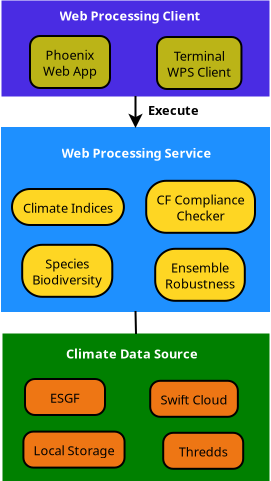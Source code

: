 <?xml version="1.0" encoding="UTF-8"?>
<dia:diagram xmlns:dia="http://www.lysator.liu.se/~alla/dia/">
  <dia:layer name="Background" visible="true" active="true">
    <dia:group>
      <dia:object type="Flowchart - Box" version="0" id="O0">
        <dia:attribute name="obj_pos">
          <dia:point val="10.65,15.65"/>
        </dia:attribute>
        <dia:attribute name="obj_bb">
          <dia:rectangle val="10.6,15.6;24.05,24.85"/>
        </dia:attribute>
        <dia:attribute name="elem_corner">
          <dia:point val="10.65,15.65"/>
        </dia:attribute>
        <dia:attribute name="elem_width">
          <dia:real val="13.35"/>
        </dia:attribute>
        <dia:attribute name="elem_height">
          <dia:real val="9.15"/>
        </dia:attribute>
        <dia:attribute name="border_width">
          <dia:real val="0.1"/>
        </dia:attribute>
        <dia:attribute name="border_color">
          <dia:color val="#1e90ff"/>
        </dia:attribute>
        <dia:attribute name="inner_color">
          <dia:color val="#1e90ff"/>
        </dia:attribute>
        <dia:attribute name="show_background">
          <dia:boolean val="true"/>
        </dia:attribute>
        <dia:attribute name="padding">
          <dia:real val="0.5"/>
        </dia:attribute>
        <dia:attribute name="text">
          <dia:composite type="text">
            <dia:attribute name="string">
              <dia:string>##</dia:string>
            </dia:attribute>
            <dia:attribute name="font">
              <dia:font family="sans" style="0" name="Helvetica"/>
            </dia:attribute>
            <dia:attribute name="height">
              <dia:real val="0.8"/>
            </dia:attribute>
            <dia:attribute name="pos">
              <dia:point val="17.325,20.42"/>
            </dia:attribute>
            <dia:attribute name="color">
              <dia:color val="#000000"/>
            </dia:attribute>
            <dia:attribute name="alignment">
              <dia:enum val="1"/>
            </dia:attribute>
          </dia:composite>
        </dia:attribute>
      </dia:object>
      <dia:object type="Flowchart - Box" version="0" id="O1">
        <dia:attribute name="obj_pos">
          <dia:point val="12.543,15.9"/>
        </dia:attribute>
        <dia:attribute name="obj_bb">
          <dia:rectangle val="12.543,15.9;22.157,17.8"/>
        </dia:attribute>
        <dia:attribute name="elem_corner">
          <dia:point val="12.543,15.9"/>
        </dia:attribute>
        <dia:attribute name="elem_width">
          <dia:real val="9.615"/>
        </dia:attribute>
        <dia:attribute name="elem_height">
          <dia:real val="1.9"/>
        </dia:attribute>
        <dia:attribute name="border_width">
          <dia:real val="1.175e-38"/>
        </dia:attribute>
        <dia:attribute name="border_color">
          <dia:color val="#1e90ff"/>
        </dia:attribute>
        <dia:attribute name="inner_color">
          <dia:color val="#1e90ff"/>
        </dia:attribute>
        <dia:attribute name="show_background">
          <dia:boolean val="true"/>
        </dia:attribute>
        <dia:attribute name="padding">
          <dia:real val="0.5"/>
        </dia:attribute>
        <dia:attribute name="text">
          <dia:composite type="text">
            <dia:attribute name="string">
              <dia:string>#Web Processing Service#</dia:string>
            </dia:attribute>
            <dia:attribute name="font">
              <dia:font family="sans" style="80" name="Helvetica-Bold"/>
            </dia:attribute>
            <dia:attribute name="height">
              <dia:real val="0.8"/>
            </dia:attribute>
            <dia:attribute name="pos">
              <dia:point val="17.35,17.045"/>
            </dia:attribute>
            <dia:attribute name="color">
              <dia:color val="#ffffff"/>
            </dia:attribute>
            <dia:attribute name="alignment">
              <dia:enum val="1"/>
            </dia:attribute>
          </dia:composite>
        </dia:attribute>
      </dia:object>
      <dia:object type="UML - Activity" version="0" id="O2">
        <dia:attribute name="obj_pos">
          <dia:point val="11.15,18.7"/>
        </dia:attribute>
        <dia:attribute name="obj_bb">
          <dia:rectangle val="11.1,18.65;17.125,20.55"/>
        </dia:attribute>
        <dia:attribute name="meta">
          <dia:composite type="dict"/>
        </dia:attribute>
        <dia:attribute name="elem_corner">
          <dia:point val="11.15,18.7"/>
        </dia:attribute>
        <dia:attribute name="elem_width">
          <dia:real val="5.925"/>
        </dia:attribute>
        <dia:attribute name="elem_height">
          <dia:real val="1.8"/>
        </dia:attribute>
        <dia:attribute name="line_colour">
          <dia:color val="#000000"/>
        </dia:attribute>
        <dia:attribute name="fill_colour">
          <dia:color val="#fed623"/>
        </dia:attribute>
        <dia:attribute name="text">
          <dia:composite type="text">
            <dia:attribute name="string">
              <dia:string>#Climate Indices#</dia:string>
            </dia:attribute>
            <dia:attribute name="font">
              <dia:font family="sans" style="0" name="Helvetica"/>
            </dia:attribute>
            <dia:attribute name="height">
              <dia:real val="0.8"/>
            </dia:attribute>
            <dia:attribute name="pos">
              <dia:point val="14.113,19.795"/>
            </dia:attribute>
            <dia:attribute name="color">
              <dia:color val="#000000"/>
            </dia:attribute>
            <dia:attribute name="alignment">
              <dia:enum val="1"/>
            </dia:attribute>
          </dia:composite>
        </dia:attribute>
      </dia:object>
      <dia:object type="UML - Activity" version="0" id="O3">
        <dia:attribute name="obj_pos">
          <dia:point val="17.86,18.29"/>
        </dia:attribute>
        <dia:attribute name="obj_bb">
          <dia:rectangle val="17.81,18.24;23.698,20.94"/>
        </dia:attribute>
        <dia:attribute name="meta">
          <dia:composite type="dict"/>
        </dia:attribute>
        <dia:attribute name="elem_corner">
          <dia:point val="17.86,18.29"/>
        </dia:attribute>
        <dia:attribute name="elem_width">
          <dia:real val="5.787"/>
        </dia:attribute>
        <dia:attribute name="elem_height">
          <dia:real val="2.6"/>
        </dia:attribute>
        <dia:attribute name="line_colour">
          <dia:color val="#000000"/>
        </dia:attribute>
        <dia:attribute name="fill_colour">
          <dia:color val="#fed623"/>
        </dia:attribute>
        <dia:attribute name="text">
          <dia:composite type="text">
            <dia:attribute name="string">
              <dia:string>#CF Compliance
Checker#</dia:string>
            </dia:attribute>
            <dia:attribute name="font">
              <dia:font family="sans" style="0" name="Helvetica"/>
            </dia:attribute>
            <dia:attribute name="height">
              <dia:real val="0.8"/>
            </dia:attribute>
            <dia:attribute name="pos">
              <dia:point val="20.754,19.385"/>
            </dia:attribute>
            <dia:attribute name="color">
              <dia:color val="#000000"/>
            </dia:attribute>
            <dia:attribute name="alignment">
              <dia:enum val="1"/>
            </dia:attribute>
          </dia:composite>
        </dia:attribute>
      </dia:object>
      <dia:object type="UML - Activity" version="0" id="O4">
        <dia:attribute name="obj_pos">
          <dia:point val="11.66,21.49"/>
        </dia:attribute>
        <dia:attribute name="obj_bb">
          <dia:rectangle val="11.61,21.44;16.483,24.14"/>
        </dia:attribute>
        <dia:attribute name="meta">
          <dia:composite type="dict"/>
        </dia:attribute>
        <dia:attribute name="elem_corner">
          <dia:point val="11.66,21.49"/>
        </dia:attribute>
        <dia:attribute name="elem_width">
          <dia:real val="4.772"/>
        </dia:attribute>
        <dia:attribute name="elem_height">
          <dia:real val="2.6"/>
        </dia:attribute>
        <dia:attribute name="line_colour">
          <dia:color val="#000000"/>
        </dia:attribute>
        <dia:attribute name="fill_colour">
          <dia:color val="#fed623"/>
        </dia:attribute>
        <dia:attribute name="text">
          <dia:composite type="text">
            <dia:attribute name="string">
              <dia:string>#Species
Biodiversity#</dia:string>
            </dia:attribute>
            <dia:attribute name="font">
              <dia:font family="sans" style="0" name="Helvetica"/>
            </dia:attribute>
            <dia:attribute name="height">
              <dia:real val="0.8"/>
            </dia:attribute>
            <dia:attribute name="pos">
              <dia:point val="14.046,22.585"/>
            </dia:attribute>
            <dia:attribute name="color">
              <dia:color val="#000000"/>
            </dia:attribute>
            <dia:attribute name="alignment">
              <dia:enum val="1"/>
            </dia:attribute>
          </dia:composite>
        </dia:attribute>
      </dia:object>
      <dia:object type="UML - Activity" version="0" id="O5">
        <dia:attribute name="obj_pos">
          <dia:point val="18.31,21.69"/>
        </dia:attribute>
        <dia:attribute name="obj_bb">
          <dia:rectangle val="18.26,21.64;23.03,24.34"/>
        </dia:attribute>
        <dia:attribute name="meta">
          <dia:composite type="dict"/>
        </dia:attribute>
        <dia:attribute name="elem_corner">
          <dia:point val="18.31,21.69"/>
        </dia:attribute>
        <dia:attribute name="elem_width">
          <dia:real val="4.67"/>
        </dia:attribute>
        <dia:attribute name="elem_height">
          <dia:real val="2.6"/>
        </dia:attribute>
        <dia:attribute name="line_colour">
          <dia:color val="#000000"/>
        </dia:attribute>
        <dia:attribute name="fill_colour">
          <dia:color val="#fed623"/>
        </dia:attribute>
        <dia:attribute name="text">
          <dia:composite type="text">
            <dia:attribute name="string">
              <dia:string>#Ensemble
Robustness#</dia:string>
            </dia:attribute>
            <dia:attribute name="font">
              <dia:font family="sans" style="0" name="Helvetica"/>
            </dia:attribute>
            <dia:attribute name="height">
              <dia:real val="0.8"/>
            </dia:attribute>
            <dia:attribute name="pos">
              <dia:point val="20.645,22.785"/>
            </dia:attribute>
            <dia:attribute name="color">
              <dia:color val="#000000"/>
            </dia:attribute>
            <dia:attribute name="alignment">
              <dia:enum val="1"/>
            </dia:attribute>
          </dia:composite>
        </dia:attribute>
      </dia:object>
    </dia:group>
    <dia:group>
      <dia:object type="Flowchart - Box" version="0" id="O6">
        <dia:attribute name="obj_pos">
          <dia:point val="10.7,25.95"/>
        </dia:attribute>
        <dia:attribute name="obj_bb">
          <dia:rectangle val="10.7,25.95;24,33.3"/>
        </dia:attribute>
        <dia:attribute name="elem_corner">
          <dia:point val="10.7,25.95"/>
        </dia:attribute>
        <dia:attribute name="elem_width">
          <dia:real val="13.3"/>
        </dia:attribute>
        <dia:attribute name="elem_height">
          <dia:real val="7.35"/>
        </dia:attribute>
        <dia:attribute name="border_width">
          <dia:real val="1.175e-38"/>
        </dia:attribute>
        <dia:attribute name="border_color">
          <dia:color val="#008000"/>
        </dia:attribute>
        <dia:attribute name="inner_color">
          <dia:color val="#008000"/>
        </dia:attribute>
        <dia:attribute name="show_background">
          <dia:boolean val="true"/>
        </dia:attribute>
        <dia:attribute name="padding">
          <dia:real val="0.5"/>
        </dia:attribute>
        <dia:attribute name="text">
          <dia:composite type="text">
            <dia:attribute name="string">
              <dia:string>##</dia:string>
            </dia:attribute>
            <dia:attribute name="font">
              <dia:font family="sans" style="0" name="Helvetica"/>
            </dia:attribute>
            <dia:attribute name="height">
              <dia:real val="0.8"/>
            </dia:attribute>
            <dia:attribute name="pos">
              <dia:point val="17.35,29.82"/>
            </dia:attribute>
            <dia:attribute name="color">
              <dia:color val="#000000"/>
            </dia:attribute>
            <dia:attribute name="alignment">
              <dia:enum val="1"/>
            </dia:attribute>
          </dia:composite>
        </dia:attribute>
      </dia:object>
      <dia:object type="UML - State" version="0" id="O7">
        <dia:attribute name="obj_pos">
          <dia:point val="11.8,28.2"/>
        </dia:attribute>
        <dia:attribute name="obj_bb">
          <dia:rectangle val="11.75,28.15;15.85,30.05"/>
        </dia:attribute>
        <dia:attribute name="meta">
          <dia:composite type="dict"/>
        </dia:attribute>
        <dia:attribute name="elem_corner">
          <dia:point val="11.8,28.2"/>
        </dia:attribute>
        <dia:attribute name="elem_width">
          <dia:real val="4"/>
        </dia:attribute>
        <dia:attribute name="elem_height">
          <dia:real val="1.8"/>
        </dia:attribute>
        <dia:attribute name="line_colour">
          <dia:color val="#000000"/>
        </dia:attribute>
        <dia:attribute name="fill_colour">
          <dia:color val="#ee7614"/>
        </dia:attribute>
        <dia:attribute name="text">
          <dia:composite type="text">
            <dia:attribute name="string">
              <dia:string>#ESGF#</dia:string>
            </dia:attribute>
            <dia:attribute name="font">
              <dia:font family="sans" style="0" name="Helvetica"/>
            </dia:attribute>
            <dia:attribute name="height">
              <dia:real val="0.8"/>
            </dia:attribute>
            <dia:attribute name="pos">
              <dia:point val="13.8,29.295"/>
            </dia:attribute>
            <dia:attribute name="color">
              <dia:color val="#000000"/>
            </dia:attribute>
            <dia:attribute name="alignment">
              <dia:enum val="1"/>
            </dia:attribute>
          </dia:composite>
        </dia:attribute>
        <dia:attribute name="entry_action">
          <dia:string>##</dia:string>
        </dia:attribute>
        <dia:attribute name="do_action">
          <dia:string>##</dia:string>
        </dia:attribute>
        <dia:attribute name="exit_action">
          <dia:string>##</dia:string>
        </dia:attribute>
      </dia:object>
      <dia:object type="UML - State" version="0" id="O8">
        <dia:attribute name="obj_pos">
          <dia:point val="18.06,28.29"/>
        </dia:attribute>
        <dia:attribute name="obj_bb">
          <dia:rectangle val="18.01,28.24;22.715,30.14"/>
        </dia:attribute>
        <dia:attribute name="meta">
          <dia:composite type="dict"/>
        </dia:attribute>
        <dia:attribute name="elem_corner">
          <dia:point val="18.06,28.29"/>
        </dia:attribute>
        <dia:attribute name="elem_width">
          <dia:real val="4.605"/>
        </dia:attribute>
        <dia:attribute name="elem_height">
          <dia:real val="1.8"/>
        </dia:attribute>
        <dia:attribute name="line_colour">
          <dia:color val="#000000"/>
        </dia:attribute>
        <dia:attribute name="fill_colour">
          <dia:color val="#ee7614"/>
        </dia:attribute>
        <dia:attribute name="text">
          <dia:composite type="text">
            <dia:attribute name="string">
              <dia:string>#Swift Cloud#</dia:string>
            </dia:attribute>
            <dia:attribute name="font">
              <dia:font family="sans" style="0" name="Helvetica"/>
            </dia:attribute>
            <dia:attribute name="height">
              <dia:real val="0.8"/>
            </dia:attribute>
            <dia:attribute name="pos">
              <dia:point val="20.363,29.385"/>
            </dia:attribute>
            <dia:attribute name="color">
              <dia:color val="#000000"/>
            </dia:attribute>
            <dia:attribute name="alignment">
              <dia:enum val="1"/>
            </dia:attribute>
          </dia:composite>
        </dia:attribute>
        <dia:attribute name="entry_action">
          <dia:string>##</dia:string>
        </dia:attribute>
        <dia:attribute name="do_action">
          <dia:string>##</dia:string>
        </dia:attribute>
        <dia:attribute name="exit_action">
          <dia:string>##</dia:string>
        </dia:attribute>
      </dia:object>
      <dia:object type="UML - State" version="0" id="O9">
        <dia:attribute name="obj_pos">
          <dia:point val="11.72,30.83"/>
        </dia:attribute>
        <dia:attribute name="obj_bb">
          <dia:rectangle val="11.67,30.78;17.142,32.68"/>
        </dia:attribute>
        <dia:attribute name="meta">
          <dia:composite type="dict"/>
        </dia:attribute>
        <dia:attribute name="elem_corner">
          <dia:point val="11.72,30.83"/>
        </dia:attribute>
        <dia:attribute name="elem_width">
          <dia:real val="5.373"/>
        </dia:attribute>
        <dia:attribute name="elem_height">
          <dia:real val="1.8"/>
        </dia:attribute>
        <dia:attribute name="line_colour">
          <dia:color val="#000000"/>
        </dia:attribute>
        <dia:attribute name="fill_colour">
          <dia:color val="#ee7614"/>
        </dia:attribute>
        <dia:attribute name="text">
          <dia:composite type="text">
            <dia:attribute name="string">
              <dia:string>#Local Storage#</dia:string>
            </dia:attribute>
            <dia:attribute name="font">
              <dia:font family="sans" style="0" name="Helvetica"/>
            </dia:attribute>
            <dia:attribute name="height">
              <dia:real val="0.8"/>
            </dia:attribute>
            <dia:attribute name="pos">
              <dia:point val="14.406,31.925"/>
            </dia:attribute>
            <dia:attribute name="color">
              <dia:color val="#000000"/>
            </dia:attribute>
            <dia:attribute name="alignment">
              <dia:enum val="1"/>
            </dia:attribute>
          </dia:composite>
        </dia:attribute>
        <dia:attribute name="entry_action">
          <dia:string>##</dia:string>
        </dia:attribute>
        <dia:attribute name="do_action">
          <dia:string>##</dia:string>
        </dia:attribute>
        <dia:attribute name="exit_action">
          <dia:string>##</dia:string>
        </dia:attribute>
      </dia:object>
      <dia:object type="UML - State" version="0" id="O10">
        <dia:attribute name="obj_pos">
          <dia:point val="18.71,30.89"/>
        </dia:attribute>
        <dia:attribute name="obj_bb">
          <dia:rectangle val="18.66,30.84;22.76,32.74"/>
        </dia:attribute>
        <dia:attribute name="meta">
          <dia:composite type="dict"/>
        </dia:attribute>
        <dia:attribute name="elem_corner">
          <dia:point val="18.71,30.89"/>
        </dia:attribute>
        <dia:attribute name="elem_width">
          <dia:real val="4"/>
        </dia:attribute>
        <dia:attribute name="elem_height">
          <dia:real val="1.8"/>
        </dia:attribute>
        <dia:attribute name="line_colour">
          <dia:color val="#000000"/>
        </dia:attribute>
        <dia:attribute name="fill_colour">
          <dia:color val="#ee7614"/>
        </dia:attribute>
        <dia:attribute name="text">
          <dia:composite type="text">
            <dia:attribute name="string">
              <dia:string>#Thredds#</dia:string>
            </dia:attribute>
            <dia:attribute name="font">
              <dia:font family="sans" style="0" name="Helvetica"/>
            </dia:attribute>
            <dia:attribute name="height">
              <dia:real val="0.8"/>
            </dia:attribute>
            <dia:attribute name="pos">
              <dia:point val="20.71,31.985"/>
            </dia:attribute>
            <dia:attribute name="color">
              <dia:color val="#000000"/>
            </dia:attribute>
            <dia:attribute name="alignment">
              <dia:enum val="1"/>
            </dia:attribute>
          </dia:composite>
        </dia:attribute>
        <dia:attribute name="entry_action">
          <dia:string>##</dia:string>
        </dia:attribute>
        <dia:attribute name="do_action">
          <dia:string>##</dia:string>
        </dia:attribute>
        <dia:attribute name="exit_action">
          <dia:string>##</dia:string>
        </dia:attribute>
      </dia:object>
      <dia:object type="Standard - Text" version="1" id="O11">
        <dia:attribute name="obj_pos">
          <dia:point val="13.85,27.175"/>
        </dia:attribute>
        <dia:attribute name="obj_bb">
          <dia:rectangle val="13.85,26.58;21.233,27.328"/>
        </dia:attribute>
        <dia:attribute name="text">
          <dia:composite type="text">
            <dia:attribute name="string">
              <dia:string>#Climate Data Source#</dia:string>
            </dia:attribute>
            <dia:attribute name="font">
              <dia:font family="sans" style="80" name="Helvetica-Bold"/>
            </dia:attribute>
            <dia:attribute name="height">
              <dia:real val="0.8"/>
            </dia:attribute>
            <dia:attribute name="pos">
              <dia:point val="13.85,27.175"/>
            </dia:attribute>
            <dia:attribute name="color">
              <dia:color val="#ffffff"/>
            </dia:attribute>
            <dia:attribute name="alignment">
              <dia:enum val="0"/>
            </dia:attribute>
          </dia:composite>
        </dia:attribute>
        <dia:attribute name="valign">
          <dia:enum val="3"/>
        </dia:attribute>
      </dia:object>
    </dia:group>
    <dia:group>
      <dia:object type="Flowchart - Box" version="0" id="O12">
        <dia:attribute name="obj_pos">
          <dia:point val="10.65,9.3"/>
        </dia:attribute>
        <dia:attribute name="obj_bb">
          <dia:rectangle val="10.65,9.3;24,14.05"/>
        </dia:attribute>
        <dia:attribute name="elem_corner">
          <dia:point val="10.65,9.3"/>
        </dia:attribute>
        <dia:attribute name="elem_width">
          <dia:real val="13.35"/>
        </dia:attribute>
        <dia:attribute name="elem_height">
          <dia:real val="4.75"/>
        </dia:attribute>
        <dia:attribute name="border_width">
          <dia:real val="1.175e-38"/>
        </dia:attribute>
        <dia:attribute name="border_color">
          <dia:color val="#4a2ce3"/>
        </dia:attribute>
        <dia:attribute name="inner_color">
          <dia:color val="#4a2ce3"/>
        </dia:attribute>
        <dia:attribute name="show_background">
          <dia:boolean val="true"/>
        </dia:attribute>
        <dia:attribute name="padding">
          <dia:real val="0.5"/>
        </dia:attribute>
        <dia:attribute name="text">
          <dia:composite type="text">
            <dia:attribute name="string">
              <dia:string>##</dia:string>
            </dia:attribute>
            <dia:attribute name="font">
              <dia:font family="sans" style="0" name="Helvetica"/>
            </dia:attribute>
            <dia:attribute name="height">
              <dia:real val="0.8"/>
            </dia:attribute>
            <dia:attribute name="pos">
              <dia:point val="17.325,11.87"/>
            </dia:attribute>
            <dia:attribute name="color">
              <dia:color val="#000000"/>
            </dia:attribute>
            <dia:attribute name="alignment">
              <dia:enum val="1"/>
            </dia:attribute>
          </dia:composite>
        </dia:attribute>
      </dia:object>
      <dia:object type="UML - State" version="0" id="O13">
        <dia:attribute name="obj_pos">
          <dia:point val="12.05,11.05"/>
        </dia:attribute>
        <dia:attribute name="obj_bb">
          <dia:rectangle val="12,11;16.1,13.7"/>
        </dia:attribute>
        <dia:attribute name="meta">
          <dia:composite type="dict"/>
        </dia:attribute>
        <dia:attribute name="elem_corner">
          <dia:point val="12.05,11.05"/>
        </dia:attribute>
        <dia:attribute name="elem_width">
          <dia:real val="4"/>
        </dia:attribute>
        <dia:attribute name="elem_height">
          <dia:real val="2.6"/>
        </dia:attribute>
        <dia:attribute name="line_colour">
          <dia:color val="#000000"/>
        </dia:attribute>
        <dia:attribute name="fill_colour">
          <dia:color val="#bbb417"/>
        </dia:attribute>
        <dia:attribute name="text">
          <dia:composite type="text">
            <dia:attribute name="string">
              <dia:string>#Phoenix
Web App#</dia:string>
            </dia:attribute>
            <dia:attribute name="font">
              <dia:font family="sans" style="0" name="Helvetica"/>
            </dia:attribute>
            <dia:attribute name="height">
              <dia:real val="0.8"/>
            </dia:attribute>
            <dia:attribute name="pos">
              <dia:point val="14.05,12.145"/>
            </dia:attribute>
            <dia:attribute name="color">
              <dia:color val="#000000"/>
            </dia:attribute>
            <dia:attribute name="alignment">
              <dia:enum val="1"/>
            </dia:attribute>
          </dia:composite>
        </dia:attribute>
        <dia:attribute name="entry_action">
          <dia:string>##</dia:string>
        </dia:attribute>
        <dia:attribute name="do_action">
          <dia:string>##</dia:string>
        </dia:attribute>
        <dia:attribute name="exit_action">
          <dia:string>##</dia:string>
        </dia:attribute>
      </dia:object>
      <dia:object type="UML - State" version="0" id="O14">
        <dia:attribute name="obj_pos">
          <dia:point val="18.4,11.1"/>
        </dia:attribute>
        <dia:attribute name="obj_bb">
          <dia:rectangle val="18.35,11.05;22.93,13.75"/>
        </dia:attribute>
        <dia:attribute name="meta">
          <dia:composite type="dict"/>
        </dia:attribute>
        <dia:attribute name="elem_corner">
          <dia:point val="18.4,11.1"/>
        </dia:attribute>
        <dia:attribute name="elem_width">
          <dia:real val="4.48"/>
        </dia:attribute>
        <dia:attribute name="elem_height">
          <dia:real val="2.6"/>
        </dia:attribute>
        <dia:attribute name="line_colour">
          <dia:color val="#000000"/>
        </dia:attribute>
        <dia:attribute name="fill_colour">
          <dia:color val="#bbb417"/>
        </dia:attribute>
        <dia:attribute name="text">
          <dia:composite type="text">
            <dia:attribute name="string">
              <dia:string>#Terminal
WPS Client#</dia:string>
            </dia:attribute>
            <dia:attribute name="font">
              <dia:font family="sans" style="0" name="Helvetica"/>
            </dia:attribute>
            <dia:attribute name="height">
              <dia:real val="0.8"/>
            </dia:attribute>
            <dia:attribute name="pos">
              <dia:point val="20.64,12.195"/>
            </dia:attribute>
            <dia:attribute name="color">
              <dia:color val="#000000"/>
            </dia:attribute>
            <dia:attribute name="alignment">
              <dia:enum val="1"/>
            </dia:attribute>
          </dia:composite>
        </dia:attribute>
        <dia:attribute name="entry_action">
          <dia:string>##</dia:string>
        </dia:attribute>
        <dia:attribute name="do_action">
          <dia:string>##</dia:string>
        </dia:attribute>
        <dia:attribute name="exit_action">
          <dia:string>##</dia:string>
        </dia:attribute>
      </dia:object>
      <dia:object type="Standard - Text" version="1" id="O15">
        <dia:attribute name="obj_pos">
          <dia:point val="13.525,10.275"/>
        </dia:attribute>
        <dia:attribute name="obj_bb">
          <dia:rectangle val="13.525,9.68;21.582,10.428"/>
        </dia:attribute>
        <dia:attribute name="text">
          <dia:composite type="text">
            <dia:attribute name="string">
              <dia:string>#Web Processing Client#</dia:string>
            </dia:attribute>
            <dia:attribute name="font">
              <dia:font family="sans" style="80" name="Helvetica-Bold"/>
            </dia:attribute>
            <dia:attribute name="height">
              <dia:real val="0.8"/>
            </dia:attribute>
            <dia:attribute name="pos">
              <dia:point val="13.525,10.275"/>
            </dia:attribute>
            <dia:attribute name="color">
              <dia:color val="#ffffff"/>
            </dia:attribute>
            <dia:attribute name="alignment">
              <dia:enum val="0"/>
            </dia:attribute>
          </dia:composite>
        </dia:attribute>
        <dia:attribute name="valign">
          <dia:enum val="3"/>
        </dia:attribute>
      </dia:object>
    </dia:group>
    <dia:object type="Standard - Line" version="0" id="O16">
      <dia:attribute name="obj_pos">
        <dia:point val="17.325,14.05"/>
      </dia:attribute>
      <dia:attribute name="obj_bb">
        <dia:rectangle val="16.963,14;17.687,15.762"/>
      </dia:attribute>
      <dia:attribute name="conn_endpoints">
        <dia:point val="17.325,14.05"/>
        <dia:point val="17.325,15.65"/>
      </dia:attribute>
      <dia:attribute name="numcp">
        <dia:int val="1"/>
      </dia:attribute>
      <dia:attribute name="end_arrow">
        <dia:enum val="22"/>
      </dia:attribute>
      <dia:attribute name="end_arrow_length">
        <dia:real val="0.5"/>
      </dia:attribute>
      <dia:attribute name="end_arrow_width">
        <dia:real val="0.5"/>
      </dia:attribute>
      <dia:connections>
        <dia:connection handle="0" to="O12" connection="13"/>
        <dia:connection handle="1" to="O0" connection="2"/>
      </dia:connections>
    </dia:object>
    <dia:object type="Standard - Line" version="0" id="O17">
      <dia:attribute name="obj_pos">
        <dia:point val="17.325,24.8"/>
      </dia:attribute>
      <dia:attribute name="obj_bb">
        <dia:rectangle val="17.274,24.749;17.401,26.001"/>
      </dia:attribute>
      <dia:attribute name="conn_endpoints">
        <dia:point val="17.325,24.8"/>
        <dia:point val="17.35,25.95"/>
      </dia:attribute>
      <dia:attribute name="numcp">
        <dia:int val="1"/>
      </dia:attribute>
      <dia:connections>
        <dia:connection handle="0" to="O0" connection="13"/>
        <dia:connection handle="1" to="O6" connection="2"/>
      </dia:connections>
    </dia:object>
    <dia:object type="Standard - Text" version="1" id="O18">
      <dia:attribute name="obj_pos">
        <dia:point val="17.95,15"/>
      </dia:attribute>
      <dia:attribute name="obj_bb">
        <dia:rectangle val="17.95,14.405;20.81,15.152"/>
      </dia:attribute>
      <dia:attribute name="text">
        <dia:composite type="text">
          <dia:attribute name="string">
            <dia:string>#Execute#</dia:string>
          </dia:attribute>
          <dia:attribute name="font">
            <dia:font family="sans" style="80" name="Helvetica-Bold"/>
          </dia:attribute>
          <dia:attribute name="height">
            <dia:real val="0.8"/>
          </dia:attribute>
          <dia:attribute name="pos">
            <dia:point val="17.95,15"/>
          </dia:attribute>
          <dia:attribute name="color">
            <dia:color val="#000000"/>
          </dia:attribute>
          <dia:attribute name="alignment">
            <dia:enum val="0"/>
          </dia:attribute>
        </dia:composite>
      </dia:attribute>
      <dia:attribute name="valign">
        <dia:enum val="3"/>
      </dia:attribute>
    </dia:object>
  </dia:layer>
</dia:diagram>
